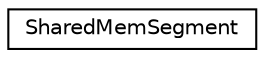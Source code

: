 digraph "Graphical Class Hierarchy"
{
  edge [fontname="Helvetica",fontsize="10",labelfontname="Helvetica",labelfontsize="10"];
  node [fontname="Helvetica",fontsize="10",shape=record];
  rankdir="LR";
  Node0 [label="SharedMemSegment",height=0.2,width=0.4,color="black", fillcolor="white", style="filled",URL="$classSharedMemSegment.html",tooltip="Shared memory segment with metadata (the segment size) "];
}
